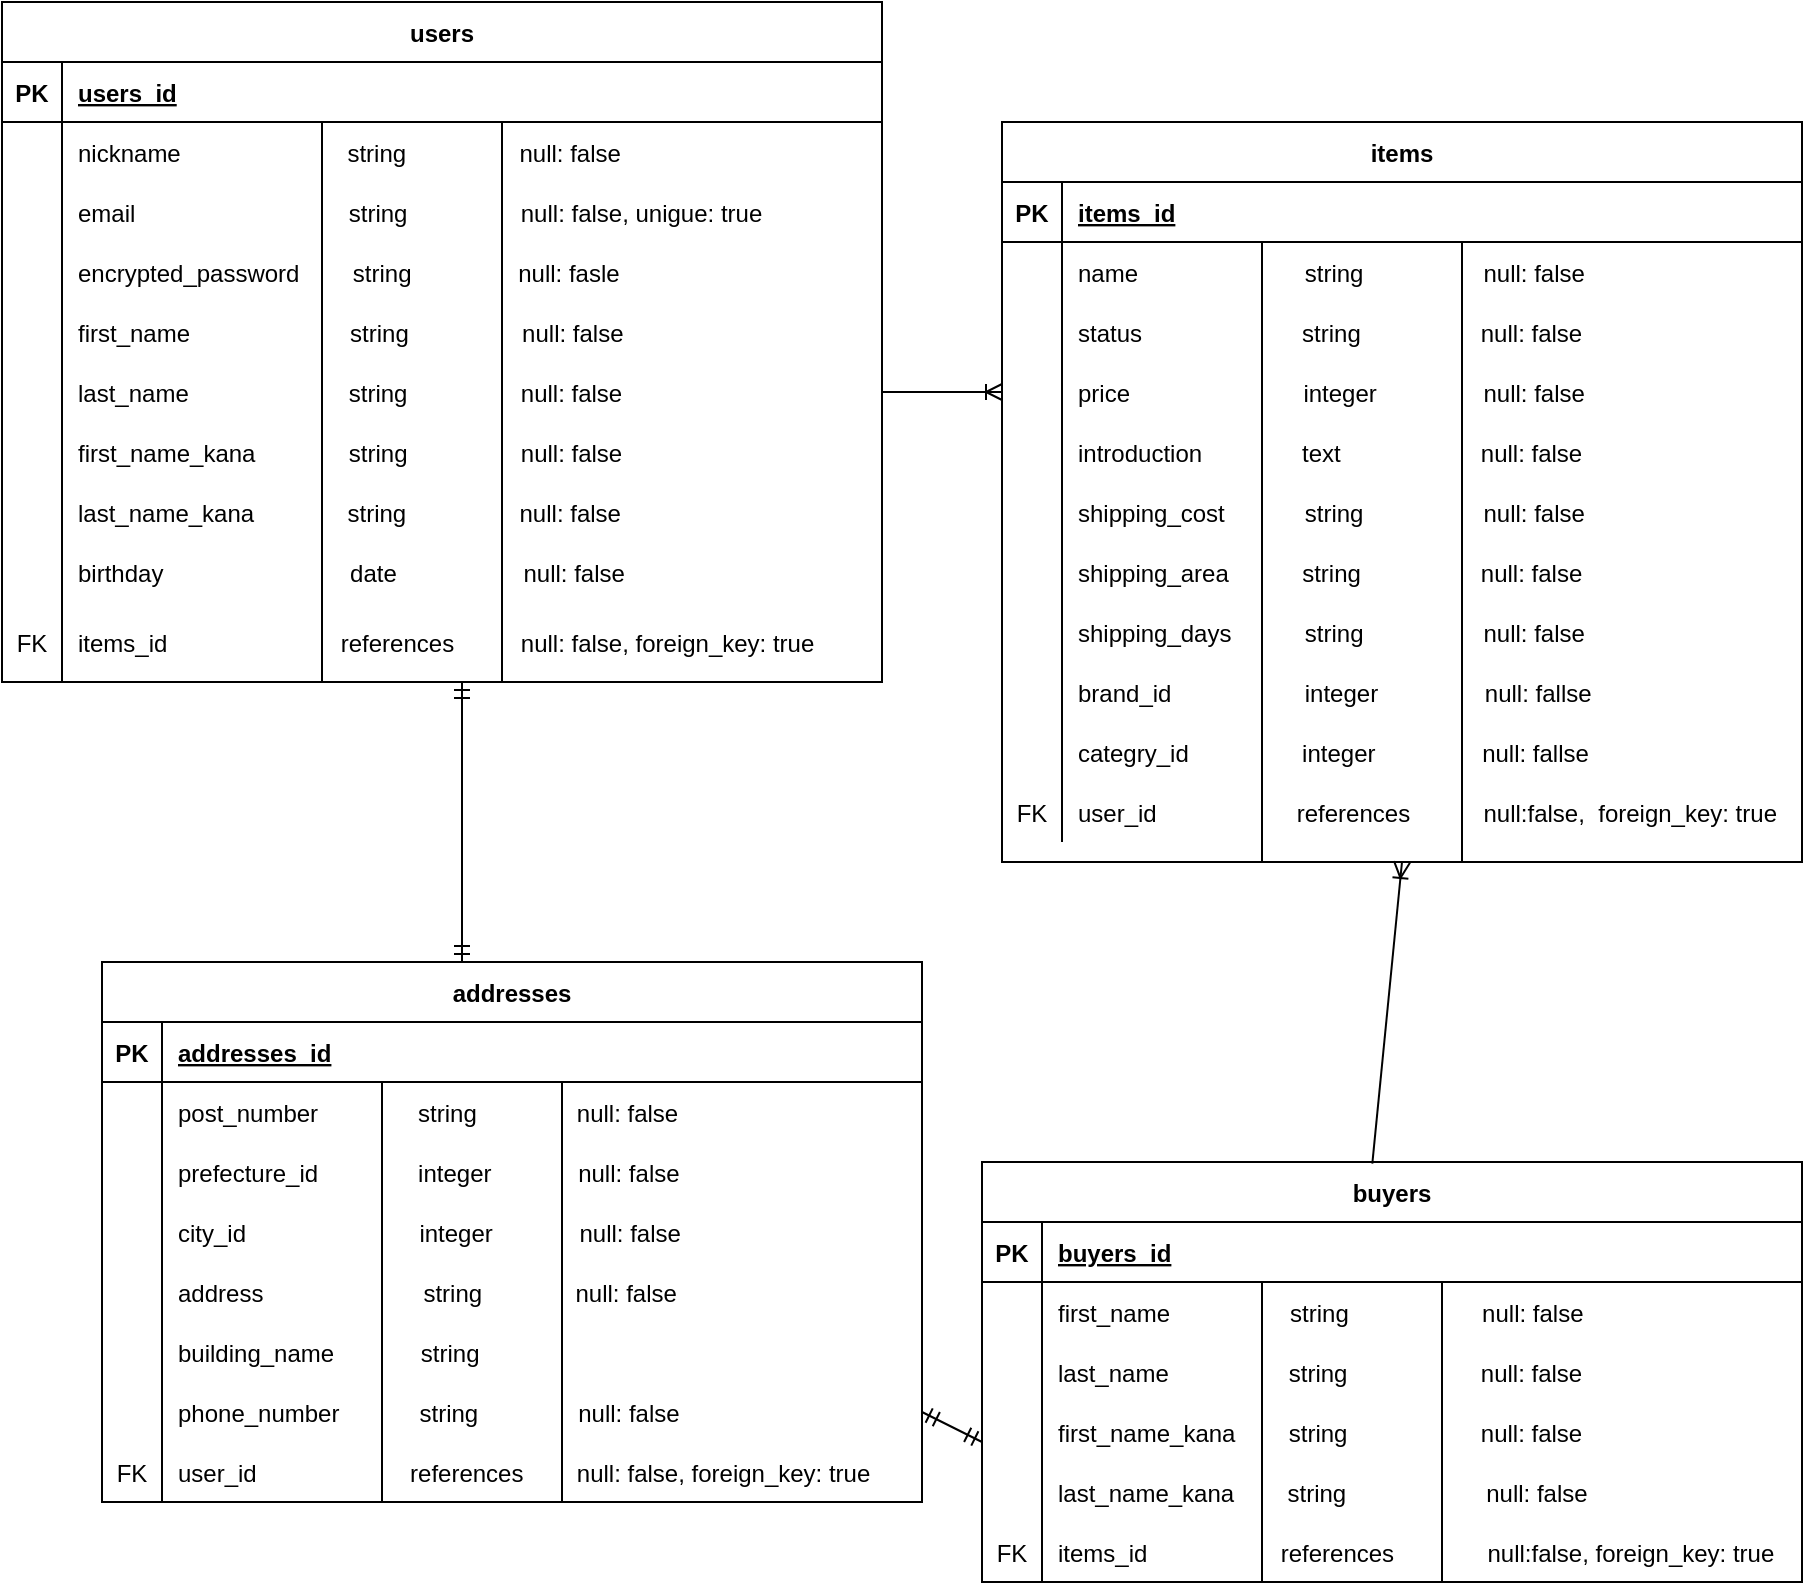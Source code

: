 <mxfile>
    <diagram id="tzTZaTbFrHFH0_MelrFr" name="ページ1">
        <mxGraphModel dx="2101" dy="676" grid="1" gridSize="10" guides="1" tooltips="1" connect="1" arrows="1" fold="1" page="1" pageScale="1" pageWidth="850" pageHeight="1100" math="0" shadow="0">
            <root>
                <mxCell id="0"/>
                <mxCell id="1" parent="0"/>
                <mxCell id="50" value="" style="fontSize=12;html=1;endArrow=ERoneToMany;exitX=1;exitY=0.5;exitDx=0;exitDy=0;entryX=0;entryY=0.5;entryDx=0;entryDy=0;" edge="1" parent="1" source="237" target="192">
                    <mxGeometry width="100" height="100" relative="1" as="geometry">
                        <mxPoint x="300" y="439.5" as="sourcePoint"/>
                        <mxPoint x="420" y="439.5" as="targetPoint"/>
                    </mxGeometry>
                </mxCell>
                <mxCell id="80" value="users" style="shape=table;startSize=30;container=1;collapsible=1;childLayout=tableLayout;fixedRows=1;rowLines=0;fontStyle=1;align=center;resizeLast=1;" vertex="1" parent="1">
                    <mxGeometry x="-50" y="220" width="440" height="340" as="geometry"/>
                </mxCell>
                <mxCell id="81" value="" style="shape=partialRectangle;collapsible=0;dropTarget=0;pointerEvents=0;fillColor=none;top=0;left=0;bottom=1;right=0;points=[[0,0.5],[1,0.5]];portConstraint=eastwest;" vertex="1" parent="80">
                    <mxGeometry y="30" width="440" height="30" as="geometry"/>
                </mxCell>
                <mxCell id="82" value="PK" style="shape=partialRectangle;connectable=0;fillColor=none;top=0;left=0;bottom=0;right=0;fontStyle=1;overflow=hidden;" vertex="1" parent="81">
                    <mxGeometry width="30" height="30" as="geometry"/>
                </mxCell>
                <mxCell id="83" value="users_id" style="shape=partialRectangle;connectable=0;fillColor=none;top=0;left=0;bottom=0;right=0;align=left;spacingLeft=6;fontStyle=5;overflow=hidden;" vertex="1" parent="81">
                    <mxGeometry x="30" width="410" height="30" as="geometry"/>
                </mxCell>
                <mxCell id="84" value="" style="shape=partialRectangle;collapsible=0;dropTarget=0;pointerEvents=0;fillColor=none;top=0;left=0;bottom=0;right=0;points=[[0,0.5],[1,0.5]];portConstraint=eastwest;" vertex="1" parent="80">
                    <mxGeometry y="60" width="440" height="30" as="geometry"/>
                </mxCell>
                <mxCell id="85" value="" style="shape=partialRectangle;connectable=0;fillColor=none;top=0;left=0;bottom=0;right=0;editable=1;overflow=hidden;" vertex="1" parent="84">
                    <mxGeometry width="30" height="30" as="geometry"/>
                </mxCell>
                <mxCell id="86" value="nickname                         string                 null: false" style="shape=partialRectangle;connectable=0;fillColor=none;top=0;left=0;bottom=0;right=0;align=left;spacingLeft=6;overflow=hidden;" vertex="1" parent="84">
                    <mxGeometry x="30" width="410" height="30" as="geometry"/>
                </mxCell>
                <mxCell id="87" value="" style="shape=partialRectangle;collapsible=0;dropTarget=0;pointerEvents=0;fillColor=none;top=0;left=0;bottom=0;right=0;points=[[0,0.5],[1,0.5]];portConstraint=eastwest;" vertex="1" parent="80">
                    <mxGeometry y="90" width="440" height="30" as="geometry"/>
                </mxCell>
                <mxCell id="88" value="" style="shape=partialRectangle;connectable=0;fillColor=none;top=0;left=0;bottom=0;right=0;editable=1;overflow=hidden;" vertex="1" parent="87">
                    <mxGeometry width="30" height="30" as="geometry"/>
                </mxCell>
                <mxCell id="89" value="email                                string                 null: false, unigue: true" style="shape=partialRectangle;connectable=0;fillColor=none;top=0;left=0;bottom=0;right=0;align=left;spacingLeft=6;overflow=hidden;" vertex="1" parent="87">
                    <mxGeometry x="30" width="410" height="30" as="geometry"/>
                </mxCell>
                <mxCell id="90" value="" style="shape=partialRectangle;collapsible=0;dropTarget=0;pointerEvents=0;fillColor=none;top=0;left=0;bottom=0;right=0;points=[[0,0.5],[1,0.5]];portConstraint=eastwest;" vertex="1" parent="80">
                    <mxGeometry y="120" width="440" height="30" as="geometry"/>
                </mxCell>
                <mxCell id="91" value="" style="shape=partialRectangle;connectable=0;fillColor=none;top=0;left=0;bottom=0;right=0;editable=1;overflow=hidden;" vertex="1" parent="90">
                    <mxGeometry width="30" height="30" as="geometry"/>
                </mxCell>
                <mxCell id="92" value="encrypted_password        string                null: fasle" style="shape=partialRectangle;connectable=0;fillColor=none;top=0;left=0;bottom=0;right=0;align=left;spacingLeft=6;overflow=hidden;" vertex="1" parent="90">
                    <mxGeometry x="30" width="410" height="30" as="geometry"/>
                </mxCell>
                <mxCell id="234" value="" style="shape=partialRectangle;collapsible=0;dropTarget=0;pointerEvents=0;fillColor=none;top=0;left=0;bottom=0;right=0;points=[[0,0.5],[1,0.5]];portConstraint=eastwest;" vertex="1" parent="80">
                    <mxGeometry y="150" width="440" height="30" as="geometry"/>
                </mxCell>
                <mxCell id="235" value="" style="shape=partialRectangle;connectable=0;fillColor=none;top=0;left=0;bottom=0;right=0;editable=1;overflow=hidden;" vertex="1" parent="234">
                    <mxGeometry width="30" height="30" as="geometry"/>
                </mxCell>
                <mxCell id="236" value="first_name                        string                 null: false" style="shape=partialRectangle;connectable=0;fillColor=none;top=0;left=0;bottom=0;right=0;align=left;spacingLeft=6;overflow=hidden;" vertex="1" parent="234">
                    <mxGeometry x="30" width="410" height="30" as="geometry"/>
                </mxCell>
                <mxCell id="237" value="" style="shape=partialRectangle;collapsible=0;dropTarget=0;pointerEvents=0;fillColor=none;top=0;left=0;bottom=0;right=0;points=[[0,0.5],[1,0.5]];portConstraint=eastwest;" vertex="1" parent="80">
                    <mxGeometry y="180" width="440" height="30" as="geometry"/>
                </mxCell>
                <mxCell id="238" value="" style="shape=partialRectangle;connectable=0;fillColor=none;top=0;left=0;bottom=0;right=0;editable=1;overflow=hidden;" vertex="1" parent="237">
                    <mxGeometry width="30" height="30" as="geometry"/>
                </mxCell>
                <mxCell id="239" value="last_name                        string                 null: false" style="shape=partialRectangle;connectable=0;fillColor=none;top=0;left=0;bottom=0;right=0;align=left;spacingLeft=6;overflow=hidden;" vertex="1" parent="237">
                    <mxGeometry x="30" width="410" height="30" as="geometry"/>
                </mxCell>
                <mxCell id="244" value="" style="shape=partialRectangle;collapsible=0;dropTarget=0;pointerEvents=0;fillColor=none;top=0;left=0;bottom=0;right=0;points=[[0,0.5],[1,0.5]];portConstraint=eastwest;" vertex="1" parent="80">
                    <mxGeometry y="210" width="440" height="30" as="geometry"/>
                </mxCell>
                <mxCell id="245" value="" style="shape=partialRectangle;connectable=0;fillColor=none;top=0;left=0;bottom=0;right=0;editable=1;overflow=hidden;" vertex="1" parent="244">
                    <mxGeometry width="30" height="30" as="geometry"/>
                </mxCell>
                <mxCell id="246" value="first_name_kana              string                 null: false" style="shape=partialRectangle;connectable=0;fillColor=none;top=0;left=0;bottom=0;right=0;align=left;spacingLeft=6;overflow=hidden;" vertex="1" parent="244">
                    <mxGeometry x="30" width="410" height="30" as="geometry"/>
                </mxCell>
                <mxCell id="247" value="" style="shape=partialRectangle;collapsible=0;dropTarget=0;pointerEvents=0;fillColor=none;top=0;left=0;bottom=0;right=0;points=[[0,0.5],[1,0.5]];portConstraint=eastwest;" vertex="1" parent="80">
                    <mxGeometry y="240" width="440" height="30" as="geometry"/>
                </mxCell>
                <mxCell id="248" value="" style="shape=partialRectangle;connectable=0;fillColor=none;top=0;left=0;bottom=0;right=0;editable=1;overflow=hidden;" vertex="1" parent="247">
                    <mxGeometry width="30" height="30" as="geometry"/>
                </mxCell>
                <mxCell id="249" value="last_name_kana              string                 null: false" style="shape=partialRectangle;connectable=0;fillColor=none;top=0;left=0;bottom=0;right=0;align=left;spacingLeft=6;overflow=hidden;" vertex="1" parent="247">
                    <mxGeometry x="30" width="410" height="30" as="geometry"/>
                </mxCell>
                <mxCell id="240" value="" style="shape=partialRectangle;collapsible=0;dropTarget=0;pointerEvents=0;fillColor=none;top=0;left=0;bottom=0;right=0;points=[[0,0.5],[1,0.5]];portConstraint=eastwest;" vertex="1" parent="80">
                    <mxGeometry y="270" width="440" height="30" as="geometry"/>
                </mxCell>
                <mxCell id="241" value="" style="shape=partialRectangle;connectable=0;fillColor=none;top=0;left=0;bottom=0;right=0;editable=1;overflow=hidden;" vertex="1" parent="240">
                    <mxGeometry width="30" height="30" as="geometry"/>
                </mxCell>
                <mxCell id="242" value="birthday                            date                   null: false" style="shape=partialRectangle;connectable=0;fillColor=none;top=0;left=0;bottom=0;right=0;align=left;spacingLeft=6;overflow=hidden;" vertex="1" parent="240">
                    <mxGeometry x="30" width="410" height="30" as="geometry"/>
                </mxCell>
                <mxCell id="77" value="" style="shape=partialRectangle;collapsible=0;dropTarget=0;pointerEvents=0;fillColor=none;top=0;left=0;bottom=0;right=0;points=[[0,0.5],[1,0.5]];portConstraint=eastwest;" vertex="1" parent="80">
                    <mxGeometry y="300" width="440" height="40" as="geometry"/>
                </mxCell>
                <mxCell id="78" value="FK" style="shape=partialRectangle;connectable=0;fillColor=none;top=0;left=0;bottom=0;right=0;fontStyle=0;overflow=hidden;" vertex="1" parent="77">
                    <mxGeometry width="30" height="40" as="geometry"/>
                </mxCell>
                <mxCell id="79" value="items_id                          references          null: false, foreign_key: true" style="shape=partialRectangle;connectable=0;fillColor=none;top=0;left=0;bottom=0;right=0;align=left;spacingLeft=6;fontStyle=0;overflow=hidden;" vertex="1" parent="77">
                    <mxGeometry x="30" width="410" height="40" as="geometry"/>
                </mxCell>
                <mxCell id="167" value="" style="endArrow=none;html=1;entryX=0;entryY=0;entryDx=0;entryDy=0;" edge="1" parent="1">
                    <mxGeometry width="50" height="50" relative="1" as="geometry">
                        <mxPoint x="110" y="560" as="sourcePoint"/>
                        <mxPoint x="110" y="280" as="targetPoint"/>
                    </mxGeometry>
                </mxCell>
                <mxCell id="172" value="" style="edgeStyle=none;rounded=0;orthogonalLoop=1;jettySize=auto;html=1;" edge="1" parent="1">
                    <mxGeometry relative="1" as="geometry">
                        <mxPoint x="150" y="410" as="sourcePoint"/>
                        <mxPoint x="150" y="410" as="targetPoint"/>
                    </mxGeometry>
                </mxCell>
                <mxCell id="170" value="" style="endArrow=none;html=1;" edge="1" parent="1">
                    <mxGeometry width="50" height="50" relative="1" as="geometry">
                        <mxPoint x="200" y="560" as="sourcePoint"/>
                        <mxPoint x="200" y="280" as="targetPoint"/>
                    </mxGeometry>
                </mxCell>
                <mxCell id="182" value="items" style="shape=table;startSize=30;container=1;collapsible=1;childLayout=tableLayout;fixedRows=1;rowLines=0;fontStyle=1;align=center;resizeLast=1;" vertex="1" parent="1">
                    <mxGeometry x="450" y="280" width="400" height="370" as="geometry"/>
                </mxCell>
                <mxCell id="183" value="" style="shape=partialRectangle;collapsible=0;dropTarget=0;pointerEvents=0;fillColor=none;top=0;left=0;bottom=1;right=0;points=[[0,0.5],[1,0.5]];portConstraint=eastwest;" vertex="1" parent="182">
                    <mxGeometry y="30" width="400" height="30" as="geometry"/>
                </mxCell>
                <mxCell id="184" value="PK" style="shape=partialRectangle;connectable=0;fillColor=none;top=0;left=0;bottom=0;right=0;fontStyle=1;overflow=hidden;" vertex="1" parent="183">
                    <mxGeometry width="30" height="30" as="geometry"/>
                </mxCell>
                <mxCell id="185" value="items_id" style="shape=partialRectangle;connectable=0;fillColor=none;top=0;left=0;bottom=0;right=0;align=left;spacingLeft=6;fontStyle=5;overflow=hidden;" vertex="1" parent="183">
                    <mxGeometry x="30" width="370" height="30" as="geometry"/>
                </mxCell>
                <mxCell id="186" value="" style="shape=partialRectangle;collapsible=0;dropTarget=0;pointerEvents=0;fillColor=none;top=0;left=0;bottom=0;right=0;points=[[0,0.5],[1,0.5]];portConstraint=eastwest;" vertex="1" parent="182">
                    <mxGeometry y="60" width="400" height="30" as="geometry"/>
                </mxCell>
                <mxCell id="187" value="" style="shape=partialRectangle;connectable=0;fillColor=none;top=0;left=0;bottom=0;right=0;editable=1;overflow=hidden;" vertex="1" parent="186">
                    <mxGeometry width="30" height="30" as="geometry"/>
                </mxCell>
                <mxCell id="188" value="name                         string                  null: false" style="shape=partialRectangle;connectable=0;fillColor=none;top=0;left=0;bottom=0;right=0;align=left;spacingLeft=6;overflow=hidden;" vertex="1" parent="186">
                    <mxGeometry x="30" width="370" height="30" as="geometry"/>
                </mxCell>
                <mxCell id="189" value="" style="shape=partialRectangle;collapsible=0;dropTarget=0;pointerEvents=0;fillColor=none;top=0;left=0;bottom=0;right=0;points=[[0,0.5],[1,0.5]];portConstraint=eastwest;" vertex="1" parent="182">
                    <mxGeometry y="90" width="400" height="30" as="geometry"/>
                </mxCell>
                <mxCell id="190" value="" style="shape=partialRectangle;connectable=0;fillColor=none;top=0;left=0;bottom=0;right=0;editable=1;overflow=hidden;" vertex="1" parent="189">
                    <mxGeometry width="30" height="30" as="geometry"/>
                </mxCell>
                <mxCell id="191" value="status                        string                  null: false" style="shape=partialRectangle;connectable=0;fillColor=none;top=0;left=0;bottom=0;right=0;align=left;spacingLeft=6;overflow=hidden;" vertex="1" parent="189">
                    <mxGeometry x="30" width="370" height="30" as="geometry"/>
                </mxCell>
                <mxCell id="192" value="" style="shape=partialRectangle;collapsible=0;dropTarget=0;pointerEvents=0;fillColor=none;top=0;left=0;bottom=0;right=0;points=[[0,0.5],[1,0.5]];portConstraint=eastwest;" vertex="1" parent="182">
                    <mxGeometry y="120" width="400" height="30" as="geometry"/>
                </mxCell>
                <mxCell id="193" value="" style="shape=partialRectangle;connectable=0;fillColor=none;top=0;left=0;bottom=0;right=0;editable=1;overflow=hidden;" vertex="1" parent="192">
                    <mxGeometry width="30" height="30" as="geometry"/>
                </mxCell>
                <mxCell id="194" value="price                          integer                null: false" style="shape=partialRectangle;connectable=0;fillColor=none;top=0;left=0;bottom=0;right=0;align=left;spacingLeft=6;overflow=hidden;" vertex="1" parent="192">
                    <mxGeometry x="30" width="370" height="30" as="geometry"/>
                </mxCell>
                <mxCell id="589" value="" style="shape=partialRectangle;collapsible=0;dropTarget=0;pointerEvents=0;fillColor=none;top=0;left=0;bottom=0;right=0;points=[[0,0.5],[1,0.5]];portConstraint=eastwest;" vertex="1" parent="182">
                    <mxGeometry y="150" width="400" height="30" as="geometry"/>
                </mxCell>
                <mxCell id="590" value="" style="shape=partialRectangle;connectable=0;fillColor=none;top=0;left=0;bottom=0;right=0;editable=1;overflow=hidden;" vertex="1" parent="589">
                    <mxGeometry width="30" height="30" as="geometry"/>
                </mxCell>
                <mxCell id="591" value="introduction               text                     null: false" style="shape=partialRectangle;connectable=0;fillColor=none;top=0;left=0;bottom=0;right=0;align=left;spacingLeft=6;overflow=hidden;" vertex="1" parent="589">
                    <mxGeometry x="30" width="370" height="30" as="geometry"/>
                </mxCell>
                <mxCell id="592" value="" style="shape=partialRectangle;collapsible=0;dropTarget=0;pointerEvents=0;fillColor=none;top=0;left=0;bottom=0;right=0;points=[[0,0.5],[1,0.5]];portConstraint=eastwest;" vertex="1" parent="182">
                    <mxGeometry y="180" width="400" height="30" as="geometry"/>
                </mxCell>
                <mxCell id="593" value="" style="shape=partialRectangle;connectable=0;fillColor=none;top=0;left=0;bottom=0;right=0;editable=1;overflow=hidden;" vertex="1" parent="592">
                    <mxGeometry width="30" height="30" as="geometry"/>
                </mxCell>
                <mxCell id="594" value="shipping_cost            string                  null: false" style="shape=partialRectangle;connectable=0;fillColor=none;top=0;left=0;bottom=0;right=0;align=left;spacingLeft=6;overflow=hidden;" vertex="1" parent="592">
                    <mxGeometry x="30" width="370" height="30" as="geometry"/>
                </mxCell>
                <mxCell id="595" value="" style="shape=partialRectangle;collapsible=0;dropTarget=0;pointerEvents=0;fillColor=none;top=0;left=0;bottom=0;right=0;points=[[0,0.5],[1,0.5]];portConstraint=eastwest;" vertex="1" parent="182">
                    <mxGeometry y="210" width="400" height="30" as="geometry"/>
                </mxCell>
                <mxCell id="596" value="" style="shape=partialRectangle;connectable=0;fillColor=none;top=0;left=0;bottom=0;right=0;editable=1;overflow=hidden;" vertex="1" parent="595">
                    <mxGeometry width="30" height="30" as="geometry"/>
                </mxCell>
                <mxCell id="597" value="shipping_area           string                  null: false" style="shape=partialRectangle;connectable=0;fillColor=none;top=0;left=0;bottom=0;right=0;align=left;spacingLeft=6;overflow=hidden;" vertex="1" parent="595">
                    <mxGeometry x="30" width="370" height="30" as="geometry"/>
                </mxCell>
                <mxCell id="598" value="" style="shape=partialRectangle;collapsible=0;dropTarget=0;pointerEvents=0;fillColor=none;top=0;left=0;bottom=0;right=0;points=[[0,0.5],[1,0.5]];portConstraint=eastwest;" vertex="1" parent="182">
                    <mxGeometry y="240" width="400" height="30" as="geometry"/>
                </mxCell>
                <mxCell id="599" value="" style="shape=partialRectangle;connectable=0;fillColor=none;top=0;left=0;bottom=0;right=0;editable=1;overflow=hidden;" vertex="1" parent="598">
                    <mxGeometry width="30" height="30" as="geometry"/>
                </mxCell>
                <mxCell id="600" value="shipping_days           string                  null: false" style="shape=partialRectangle;connectable=0;fillColor=none;top=0;left=0;bottom=0;right=0;align=left;spacingLeft=6;overflow=hidden;" vertex="1" parent="598">
                    <mxGeometry x="30" width="370" height="30" as="geometry"/>
                </mxCell>
                <mxCell id="299" value="" style="shape=partialRectangle;collapsible=0;dropTarget=0;pointerEvents=0;fillColor=none;top=0;left=0;bottom=0;right=0;points=[[0,0.5],[1,0.5]];portConstraint=eastwest;" vertex="1" parent="182">
                    <mxGeometry y="270" width="400" height="30" as="geometry"/>
                </mxCell>
                <mxCell id="300" value="" style="shape=partialRectangle;connectable=0;fillColor=none;top=0;left=0;bottom=0;right=0;fontStyle=0;overflow=hidden;" vertex="1" parent="299">
                    <mxGeometry width="30" height="30" as="geometry"/>
                </mxCell>
                <mxCell id="301" value="brand_id                    integer                null: fallse" style="shape=partialRectangle;connectable=0;fillColor=none;top=0;left=0;bottom=0;right=0;align=left;spacingLeft=6;fontStyle=0;overflow=hidden;" vertex="1" parent="299">
                    <mxGeometry x="30" width="370" height="30" as="geometry"/>
                </mxCell>
                <mxCell id="303" value="" style="shape=partialRectangle;collapsible=0;dropTarget=0;pointerEvents=0;fillColor=none;top=0;left=0;bottom=0;right=0;points=[[0,0.5],[1,0.5]];portConstraint=eastwest;" vertex="1" parent="182">
                    <mxGeometry y="300" width="400" height="30" as="geometry"/>
                </mxCell>
                <mxCell id="304" value="" style="shape=partialRectangle;connectable=0;fillColor=none;top=0;left=0;bottom=0;right=0;fontStyle=0;overflow=hidden;" vertex="1" parent="303">
                    <mxGeometry width="30" height="30" as="geometry"/>
                </mxCell>
                <mxCell id="305" value="categry_id                 integer                null: fallse" style="shape=partialRectangle;connectable=0;fillColor=none;top=0;left=0;bottom=0;right=0;align=left;spacingLeft=6;fontStyle=0;overflow=hidden;" vertex="1" parent="303">
                    <mxGeometry x="30" width="370" height="30" as="geometry"/>
                </mxCell>
                <mxCell id="307" value="" style="shape=partialRectangle;collapsible=0;dropTarget=0;pointerEvents=0;fillColor=none;top=0;left=0;bottom=0;right=0;points=[[0,0.5],[1,0.5]];portConstraint=eastwest;" vertex="1" parent="182">
                    <mxGeometry y="330" width="400" height="30" as="geometry"/>
                </mxCell>
                <mxCell id="308" value="FK" style="shape=partialRectangle;connectable=0;fillColor=none;top=0;left=0;bottom=0;right=0;fontStyle=0;overflow=hidden;" vertex="1" parent="307">
                    <mxGeometry width="30" height="30" as="geometry"/>
                </mxCell>
                <mxCell id="309" value="user_id                     references           null:false,  foreign_key: true" style="shape=partialRectangle;connectable=0;fillColor=none;top=0;left=0;bottom=0;right=0;align=left;spacingLeft=6;fontStyle=0;overflow=hidden;" vertex="1" parent="307">
                    <mxGeometry x="30" width="370" height="30" as="geometry"/>
                </mxCell>
                <mxCell id="219" value="" style="endArrow=none;html=1;" edge="1" parent="1">
                    <mxGeometry width="50" height="50" relative="1" as="geometry">
                        <mxPoint x="580" y="650" as="sourcePoint"/>
                        <mxPoint x="580" y="340" as="targetPoint"/>
                    </mxGeometry>
                </mxCell>
                <mxCell id="221" value="" style="endArrow=none;html=1;" edge="1" parent="1">
                    <mxGeometry width="50" height="50" relative="1" as="geometry">
                        <mxPoint x="680" y="650" as="sourcePoint"/>
                        <mxPoint x="680" y="340" as="targetPoint"/>
                    </mxGeometry>
                </mxCell>
                <mxCell id="284" value="buyers" style="shape=table;startSize=30;container=1;collapsible=1;childLayout=tableLayout;fixedRows=1;rowLines=0;fontStyle=1;align=center;resizeLast=1;" vertex="1" parent="1">
                    <mxGeometry x="440" y="800" width="410" height="210" as="geometry"/>
                </mxCell>
                <mxCell id="285" value="" style="shape=partialRectangle;collapsible=0;dropTarget=0;pointerEvents=0;fillColor=none;top=0;left=0;bottom=1;right=0;points=[[0,0.5],[1,0.5]];portConstraint=eastwest;" vertex="1" parent="284">
                    <mxGeometry y="30" width="410" height="30" as="geometry"/>
                </mxCell>
                <mxCell id="286" value="PK" style="shape=partialRectangle;connectable=0;fillColor=none;top=0;left=0;bottom=0;right=0;fontStyle=1;overflow=hidden;" vertex="1" parent="285">
                    <mxGeometry width="30" height="30" as="geometry"/>
                </mxCell>
                <mxCell id="287" value="buyers_id" style="shape=partialRectangle;connectable=0;fillColor=none;top=0;left=0;bottom=0;right=0;align=left;spacingLeft=6;fontStyle=5;overflow=hidden;" vertex="1" parent="285">
                    <mxGeometry x="30" width="380" height="30" as="geometry"/>
                </mxCell>
                <mxCell id="288" value="" style="shape=partialRectangle;collapsible=0;dropTarget=0;pointerEvents=0;fillColor=none;top=0;left=0;bottom=0;right=0;points=[[0,0.5],[1,0.5]];portConstraint=eastwest;" vertex="1" parent="284">
                    <mxGeometry y="60" width="410" height="30" as="geometry"/>
                </mxCell>
                <mxCell id="289" value="" style="shape=partialRectangle;connectable=0;fillColor=none;top=0;left=0;bottom=0;right=0;editable=1;overflow=hidden;" vertex="1" parent="288">
                    <mxGeometry width="30" height="30" as="geometry"/>
                </mxCell>
                <mxCell id="290" value="first_name                  string                    null: false" style="shape=partialRectangle;connectable=0;fillColor=none;top=0;left=0;bottom=0;right=0;align=left;spacingLeft=6;overflow=hidden;" vertex="1" parent="288">
                    <mxGeometry x="30" width="380" height="30" as="geometry"/>
                </mxCell>
                <mxCell id="472" value="" style="shape=partialRectangle;collapsible=0;dropTarget=0;pointerEvents=0;fillColor=none;top=0;left=0;bottom=0;right=0;points=[[0,0.5],[1,0.5]];portConstraint=eastwest;" vertex="1" parent="284">
                    <mxGeometry y="90" width="410" height="30" as="geometry"/>
                </mxCell>
                <mxCell id="473" value="" style="shape=partialRectangle;connectable=0;fillColor=none;top=0;left=0;bottom=0;right=0;editable=1;overflow=hidden;" vertex="1" parent="472">
                    <mxGeometry width="30" height="30" as="geometry"/>
                </mxCell>
                <mxCell id="474" value="last_name                  string                    null: false" style="shape=partialRectangle;connectable=0;fillColor=none;top=0;left=0;bottom=0;right=0;align=left;spacingLeft=6;overflow=hidden;" vertex="1" parent="472">
                    <mxGeometry x="30" width="380" height="30" as="geometry"/>
                </mxCell>
                <mxCell id="601" value="" style="shape=partialRectangle;collapsible=0;dropTarget=0;pointerEvents=0;fillColor=none;top=0;left=0;bottom=0;right=0;points=[[0,0.5],[1,0.5]];portConstraint=eastwest;" vertex="1" parent="284">
                    <mxGeometry y="120" width="410" height="30" as="geometry"/>
                </mxCell>
                <mxCell id="602" value="" style="shape=partialRectangle;connectable=0;fillColor=none;top=0;left=0;bottom=0;right=0;editable=1;overflow=hidden;" vertex="1" parent="601">
                    <mxGeometry width="30" height="30" as="geometry"/>
                </mxCell>
                <mxCell id="603" value="first_name_kana        string                    null: false" style="shape=partialRectangle;connectable=0;fillColor=none;top=0;left=0;bottom=0;right=0;align=left;spacingLeft=6;overflow=hidden;" vertex="1" parent="601">
                    <mxGeometry x="30" width="380" height="30" as="geometry"/>
                </mxCell>
                <mxCell id="291" value="" style="shape=partialRectangle;collapsible=0;dropTarget=0;pointerEvents=0;fillColor=none;top=0;left=0;bottom=0;right=0;points=[[0,0.5],[1,0.5]];portConstraint=eastwest;" vertex="1" parent="284">
                    <mxGeometry y="150" width="410" height="30" as="geometry"/>
                </mxCell>
                <mxCell id="292" value="" style="shape=partialRectangle;connectable=0;fillColor=none;top=0;left=0;bottom=0;right=0;editable=1;overflow=hidden;" vertex="1" parent="291">
                    <mxGeometry width="30" height="30" as="geometry"/>
                </mxCell>
                <mxCell id="293" value="last_name_kana        string                     null: false" style="shape=partialRectangle;connectable=0;fillColor=none;top=0;left=0;bottom=0;right=0;align=left;spacingLeft=6;overflow=hidden;" vertex="1" parent="291">
                    <mxGeometry x="30" width="380" height="30" as="geometry"/>
                </mxCell>
                <mxCell id="579" value="" style="shape=partialRectangle;collapsible=0;dropTarget=0;pointerEvents=0;fillColor=none;top=0;left=0;bottom=0;right=0;points=[[0,0.5],[1,0.5]];portConstraint=eastwest;" vertex="1" parent="284">
                    <mxGeometry y="180" width="410" height="30" as="geometry"/>
                </mxCell>
                <mxCell id="580" value="FK" style="shape=partialRectangle;connectable=0;fillColor=none;top=0;left=0;bottom=0;right=0;fontStyle=0;overflow=hidden;" vertex="1" parent="579">
                    <mxGeometry width="30" height="30" as="geometry"/>
                </mxCell>
                <mxCell id="581" value="items_id                    references              null:false, foreign_key: true" style="shape=partialRectangle;connectable=0;fillColor=none;top=0;left=0;bottom=0;right=0;align=left;spacingLeft=6;fontStyle=0;overflow=hidden;" vertex="1" parent="579">
                    <mxGeometry x="30" width="380" height="30" as="geometry"/>
                </mxCell>
                <mxCell id="310" style="edgeStyle=none;rounded=0;orthogonalLoop=1;jettySize=auto;html=1;exitX=0.75;exitY=1;exitDx=0;exitDy=0;" edge="1" parent="1">
                    <mxGeometry relative="1" as="geometry">
                        <mxPoint x="285" y="525" as="sourcePoint"/>
                        <mxPoint x="285" y="525" as="targetPoint"/>
                    </mxGeometry>
                </mxCell>
                <mxCell id="315" style="edgeStyle=none;rounded=0;orthogonalLoop=1;jettySize=auto;html=1;exitX=0;exitY=0.5;exitDx=0;exitDy=0;" edge="1" parent="1">
                    <mxGeometry relative="1" as="geometry">
                        <mxPoint x="200" y="395" as="sourcePoint"/>
                        <mxPoint x="200" y="395" as="targetPoint"/>
                    </mxGeometry>
                </mxCell>
                <mxCell id="410" style="edgeStyle=none;rounded=0;orthogonalLoop=1;jettySize=auto;html=1;exitX=0.5;exitY=1;exitDx=0;exitDy=0;" edge="1" parent="1">
                    <mxGeometry relative="1" as="geometry">
                        <mxPoint x="800" y="265" as="sourcePoint"/>
                        <mxPoint x="800" y="265" as="targetPoint"/>
                    </mxGeometry>
                </mxCell>
                <mxCell id="511" value="addresses" style="shape=table;startSize=30;container=1;collapsible=1;childLayout=tableLayout;fixedRows=1;rowLines=0;fontStyle=1;align=center;resizeLast=1;" vertex="1" parent="1">
                    <mxGeometry y="700" width="410" height="270" as="geometry"/>
                </mxCell>
                <mxCell id="512" value="" style="shape=partialRectangle;collapsible=0;dropTarget=0;pointerEvents=0;fillColor=none;top=0;left=0;bottom=1;right=0;points=[[0,0.5],[1,0.5]];portConstraint=eastwest;" vertex="1" parent="511">
                    <mxGeometry y="30" width="410" height="30" as="geometry"/>
                </mxCell>
                <mxCell id="513" value="PK" style="shape=partialRectangle;connectable=0;fillColor=none;top=0;left=0;bottom=0;right=0;fontStyle=1;overflow=hidden;" vertex="1" parent="512">
                    <mxGeometry width="30" height="30" as="geometry"/>
                </mxCell>
                <mxCell id="514" value="addresses_id" style="shape=partialRectangle;connectable=0;fillColor=none;top=0;left=0;bottom=0;right=0;align=left;spacingLeft=6;fontStyle=5;overflow=hidden;" vertex="1" parent="512">
                    <mxGeometry x="30" width="380" height="30" as="geometry"/>
                </mxCell>
                <mxCell id="521" value="" style="shape=partialRectangle;collapsible=0;dropTarget=0;pointerEvents=0;fillColor=none;top=0;left=0;bottom=0;right=0;points=[[0,0.5],[1,0.5]];portConstraint=eastwest;" vertex="1" parent="511">
                    <mxGeometry y="60" width="410" height="30" as="geometry"/>
                </mxCell>
                <mxCell id="522" value="" style="shape=partialRectangle;connectable=0;fillColor=none;top=0;left=0;bottom=0;right=0;editable=1;overflow=hidden;" vertex="1" parent="521">
                    <mxGeometry width="30" height="30" as="geometry"/>
                </mxCell>
                <mxCell id="523" value="post_number               string               null: false" style="shape=partialRectangle;connectable=0;fillColor=none;top=0;left=0;bottom=0;right=0;align=left;spacingLeft=6;overflow=hidden;" vertex="1" parent="521">
                    <mxGeometry x="30" width="380" height="30" as="geometry"/>
                </mxCell>
                <mxCell id="515" value="" style="shape=partialRectangle;collapsible=0;dropTarget=0;pointerEvents=0;fillColor=none;top=0;left=0;bottom=0;right=0;points=[[0,0.5],[1,0.5]];portConstraint=eastwest;" vertex="1" parent="511">
                    <mxGeometry y="90" width="410" height="30" as="geometry"/>
                </mxCell>
                <mxCell id="516" value="" style="shape=partialRectangle;connectable=0;fillColor=none;top=0;left=0;bottom=0;right=0;editable=1;overflow=hidden;" vertex="1" parent="515">
                    <mxGeometry width="30" height="30" as="geometry"/>
                </mxCell>
                <mxCell id="517" value="prefecture_id               integer             null: false" style="shape=partialRectangle;connectable=0;fillColor=none;top=0;left=0;bottom=0;right=0;align=left;spacingLeft=6;overflow=hidden;" vertex="1" parent="515">
                    <mxGeometry x="30" width="380" height="30" as="geometry"/>
                </mxCell>
                <mxCell id="518" value="" style="shape=partialRectangle;collapsible=0;dropTarget=0;pointerEvents=0;fillColor=none;top=0;left=0;bottom=0;right=0;points=[[0,0.5],[1,0.5]];portConstraint=eastwest;" vertex="1" parent="511">
                    <mxGeometry y="120" width="410" height="30" as="geometry"/>
                </mxCell>
                <mxCell id="519" value="" style="shape=partialRectangle;connectable=0;fillColor=none;top=0;left=0;bottom=0;right=0;editable=1;overflow=hidden;" vertex="1" parent="518">
                    <mxGeometry width="30" height="30" as="geometry"/>
                </mxCell>
                <mxCell id="520" value="city_id                          integer             null: false" style="shape=partialRectangle;connectable=0;fillColor=none;top=0;left=0;bottom=0;right=0;align=left;spacingLeft=6;overflow=hidden;" vertex="1" parent="518">
                    <mxGeometry x="30" width="380" height="30" as="geometry"/>
                </mxCell>
                <mxCell id="505" value="" style="shape=partialRectangle;collapsible=0;dropTarget=0;pointerEvents=0;fillColor=none;top=0;left=0;bottom=0;right=0;points=[[0,0.5],[1,0.5]];portConstraint=eastwest;" vertex="1" parent="511">
                    <mxGeometry y="150" width="410" height="30" as="geometry"/>
                </mxCell>
                <mxCell id="506" value="" style="shape=partialRectangle;connectable=0;fillColor=none;top=0;left=0;bottom=0;right=0;editable=1;overflow=hidden;" vertex="1" parent="505">
                    <mxGeometry width="30" height="30" as="geometry"/>
                </mxCell>
                <mxCell id="507" value="address                        string              null: false" style="shape=partialRectangle;connectable=0;fillColor=none;top=0;left=0;bottom=0;right=0;align=left;spacingLeft=6;overflow=hidden;" vertex="1" parent="505">
                    <mxGeometry x="30" width="380" height="30" as="geometry"/>
                </mxCell>
                <mxCell id="586" value="" style="shape=partialRectangle;collapsible=0;dropTarget=0;pointerEvents=0;fillColor=none;top=0;left=0;bottom=0;right=0;points=[[0,0.5],[1,0.5]];portConstraint=eastwest;" vertex="1" parent="511">
                    <mxGeometry y="180" width="410" height="30" as="geometry"/>
                </mxCell>
                <mxCell id="587" value="" style="shape=partialRectangle;connectable=0;fillColor=none;top=0;left=0;bottom=0;right=0;editable=1;overflow=hidden;" vertex="1" parent="586">
                    <mxGeometry width="30" height="30" as="geometry"/>
                </mxCell>
                <mxCell id="588" value="building_name             string             " style="shape=partialRectangle;connectable=0;fillColor=none;top=0;left=0;bottom=0;right=0;align=left;spacingLeft=6;overflow=hidden;" vertex="1" parent="586">
                    <mxGeometry x="30" width="380" height="30" as="geometry"/>
                </mxCell>
                <mxCell id="508" value="" style="shape=partialRectangle;collapsible=0;dropTarget=0;pointerEvents=0;fillColor=none;top=0;left=0;bottom=0;right=0;points=[[0,0.5],[1,0.5]];portConstraint=eastwest;" vertex="1" parent="511">
                    <mxGeometry y="210" width="410" height="30" as="geometry"/>
                </mxCell>
                <mxCell id="509" value="" style="shape=partialRectangle;connectable=0;fillColor=none;top=0;left=0;bottom=0;right=0;editable=1;overflow=hidden;" vertex="1" parent="508">
                    <mxGeometry width="30" height="30" as="geometry"/>
                </mxCell>
                <mxCell id="510" value="phone_number            string               null: false" style="shape=partialRectangle;connectable=0;fillColor=none;top=0;left=0;bottom=0;right=0;align=left;spacingLeft=6;overflow=hidden;" vertex="1" parent="508">
                    <mxGeometry x="30" width="380" height="30" as="geometry"/>
                </mxCell>
                <mxCell id="524" value="" style="shape=partialRectangle;collapsible=0;dropTarget=0;pointerEvents=0;fillColor=none;top=0;left=0;bottom=0;right=0;points=[[0,0.5],[1,0.5]];portConstraint=eastwest;" vertex="1" parent="511">
                    <mxGeometry y="240" width="410" height="30" as="geometry"/>
                </mxCell>
                <mxCell id="525" value="FK" style="shape=partialRectangle;connectable=0;fillColor=none;top=0;left=0;bottom=0;right=0;fontStyle=0;overflow=hidden;" vertex="1" parent="524">
                    <mxGeometry width="30" height="30" as="geometry"/>
                </mxCell>
                <mxCell id="526" value="user_id                       references        null: false, foreign_key: true" style="shape=partialRectangle;connectable=0;fillColor=none;top=0;left=0;bottom=0;right=0;align=left;spacingLeft=6;fontStyle=0;overflow=hidden;" vertex="1" parent="524">
                    <mxGeometry x="30" width="380" height="30" as="geometry"/>
                </mxCell>
                <mxCell id="548" value="" style="endArrow=none;html=1;" edge="1" parent="511">
                    <mxGeometry width="50" height="50" relative="1" as="geometry">
                        <mxPoint x="230" y="270" as="sourcePoint"/>
                        <mxPoint x="230" y="60" as="targetPoint"/>
                        <Array as="points"/>
                    </mxGeometry>
                </mxCell>
                <mxCell id="530" value="" style="fontSize=12;html=1;endArrow=ERmandOne;startArrow=ERmandOne;" edge="1" parent="1">
                    <mxGeometry width="100" height="100" relative="1" as="geometry">
                        <mxPoint x="180" y="560" as="sourcePoint"/>
                        <mxPoint x="180" y="700" as="targetPoint"/>
                    </mxGeometry>
                </mxCell>
                <mxCell id="549" value="" style="endArrow=none;html=1;" edge="1" parent="1">
                    <mxGeometry width="50" height="50" relative="1" as="geometry">
                        <mxPoint x="140" y="970" as="sourcePoint"/>
                        <mxPoint x="140" y="760" as="targetPoint"/>
                    </mxGeometry>
                </mxCell>
                <mxCell id="550" value="" style="endArrow=none;html=1;" edge="1" parent="1">
                    <mxGeometry width="50" height="50" relative="1" as="geometry">
                        <mxPoint x="580" y="1010" as="sourcePoint"/>
                        <mxPoint x="580" y="860" as="targetPoint"/>
                    </mxGeometry>
                </mxCell>
                <mxCell id="551" value="" style="endArrow=none;html=1;" edge="1" parent="1">
                    <mxGeometry width="50" height="50" relative="1" as="geometry">
                        <mxPoint x="670" y="1010" as="sourcePoint"/>
                        <mxPoint x="670" y="860" as="targetPoint"/>
                    </mxGeometry>
                </mxCell>
                <mxCell id="557" value="" style="fontSize=12;html=1;endArrow=ERoneToMany;exitX=0.476;exitY=0.004;exitDx=0;exitDy=0;exitPerimeter=0;entryX=0.5;entryY=1;entryDx=0;entryDy=0;" edge="1" parent="1" source="284" target="182">
                    <mxGeometry width="100" height="100" relative="1" as="geometry">
                        <mxPoint x="214" y="650" as="sourcePoint"/>
                        <mxPoint x="420" y="560" as="targetPoint"/>
                    </mxGeometry>
                </mxCell>
                <mxCell id="605" value="" style="fontSize=12;html=1;endArrow=ERmandOne;startArrow=ERmandOne;entryX=1;entryY=0.5;entryDx=0;entryDy=0;" edge="1" parent="1" target="508">
                    <mxGeometry width="100" height="100" relative="1" as="geometry">
                        <mxPoint x="440" y="940" as="sourcePoint"/>
                        <mxPoint x="440" y="1080" as="targetPoint"/>
                    </mxGeometry>
                </mxCell>
            </root>
        </mxGraphModel>
    </diagram>
</mxfile>